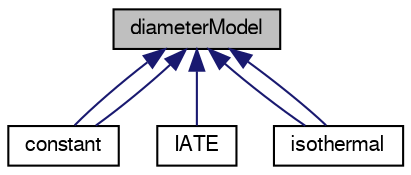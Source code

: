 digraph "diameterModel"
{
  bgcolor="transparent";
  edge [fontname="FreeSans",fontsize="10",labelfontname="FreeSans",labelfontsize="10"];
  node [fontname="FreeSans",fontsize="10",shape=record];
  Node0 [label="diameterModel",height=0.2,width=0.4,color="black", fillcolor="grey75", style="filled", fontcolor="black"];
  Node0 -> Node1 [dir="back",color="midnightblue",fontsize="10",style="solid",fontname="FreeSans"];
  Node1 [label="constant",height=0.2,width=0.4,color="black",URL="$a32050.html",tooltip="Constant dispersed-phase particle diameter model. "];
  Node0 -> Node1 [dir="back",color="midnightblue",fontsize="10",style="solid",fontname="FreeSans"];
  Node0 -> Node2 [dir="back",color="midnightblue",fontsize="10",style="solid",fontname="FreeSans"];
  Node2 [label="IATE",height=0.2,width=0.4,color="black",URL="$a32342.html",tooltip="IATE (Interfacial Area Transport Equation) bubble diameter model. "];
  Node0 -> Node3 [dir="back",color="midnightblue",fontsize="10",style="solid",fontname="FreeSans"];
  Node3 [label="isothermal",height=0.2,width=0.4,color="black",URL="$a32058.html",tooltip="Isothermal dispersed-phase particle diameter model. "];
  Node0 -> Node3 [dir="back",color="midnightblue",fontsize="10",style="solid",fontname="FreeSans"];
}
